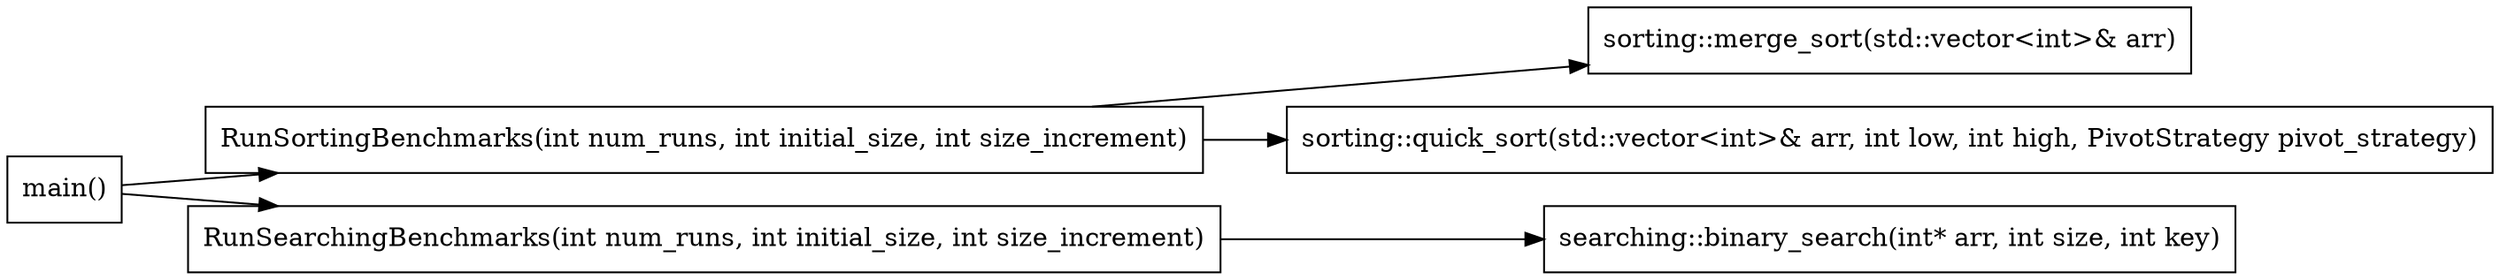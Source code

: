 digraph ProgramFlow {
    rankdir=LR;
    node [shape=box];

    main [label="main()"];
    RunSortingBenchmarks [label="RunSortingBenchmarks(int num_runs, int initial_size, int size_increment)"];
    RunSearchingBenchmarks [label="RunSearchingBenchmarks(int num_runs, int initial_size, int size_increment)"];
    merge_sort [label="sorting::merge_sort(std::vector<int>& arr)"];
    quick_sort [label="sorting::quick_sort(std::vector<int>& arr, int low, int high, PivotStrategy pivot_strategy)"];
    binary_search [label="searching::binary_search(int* arr, int size, int key)"];

    main -> RunSortingBenchmarks;
    main -> RunSearchingBenchmarks;

    RunSortingBenchmarks -> merge_sort;
    RunSortingBenchmarks -> quick_sort;

    RunSearchingBenchmarks -> binary_search;
}